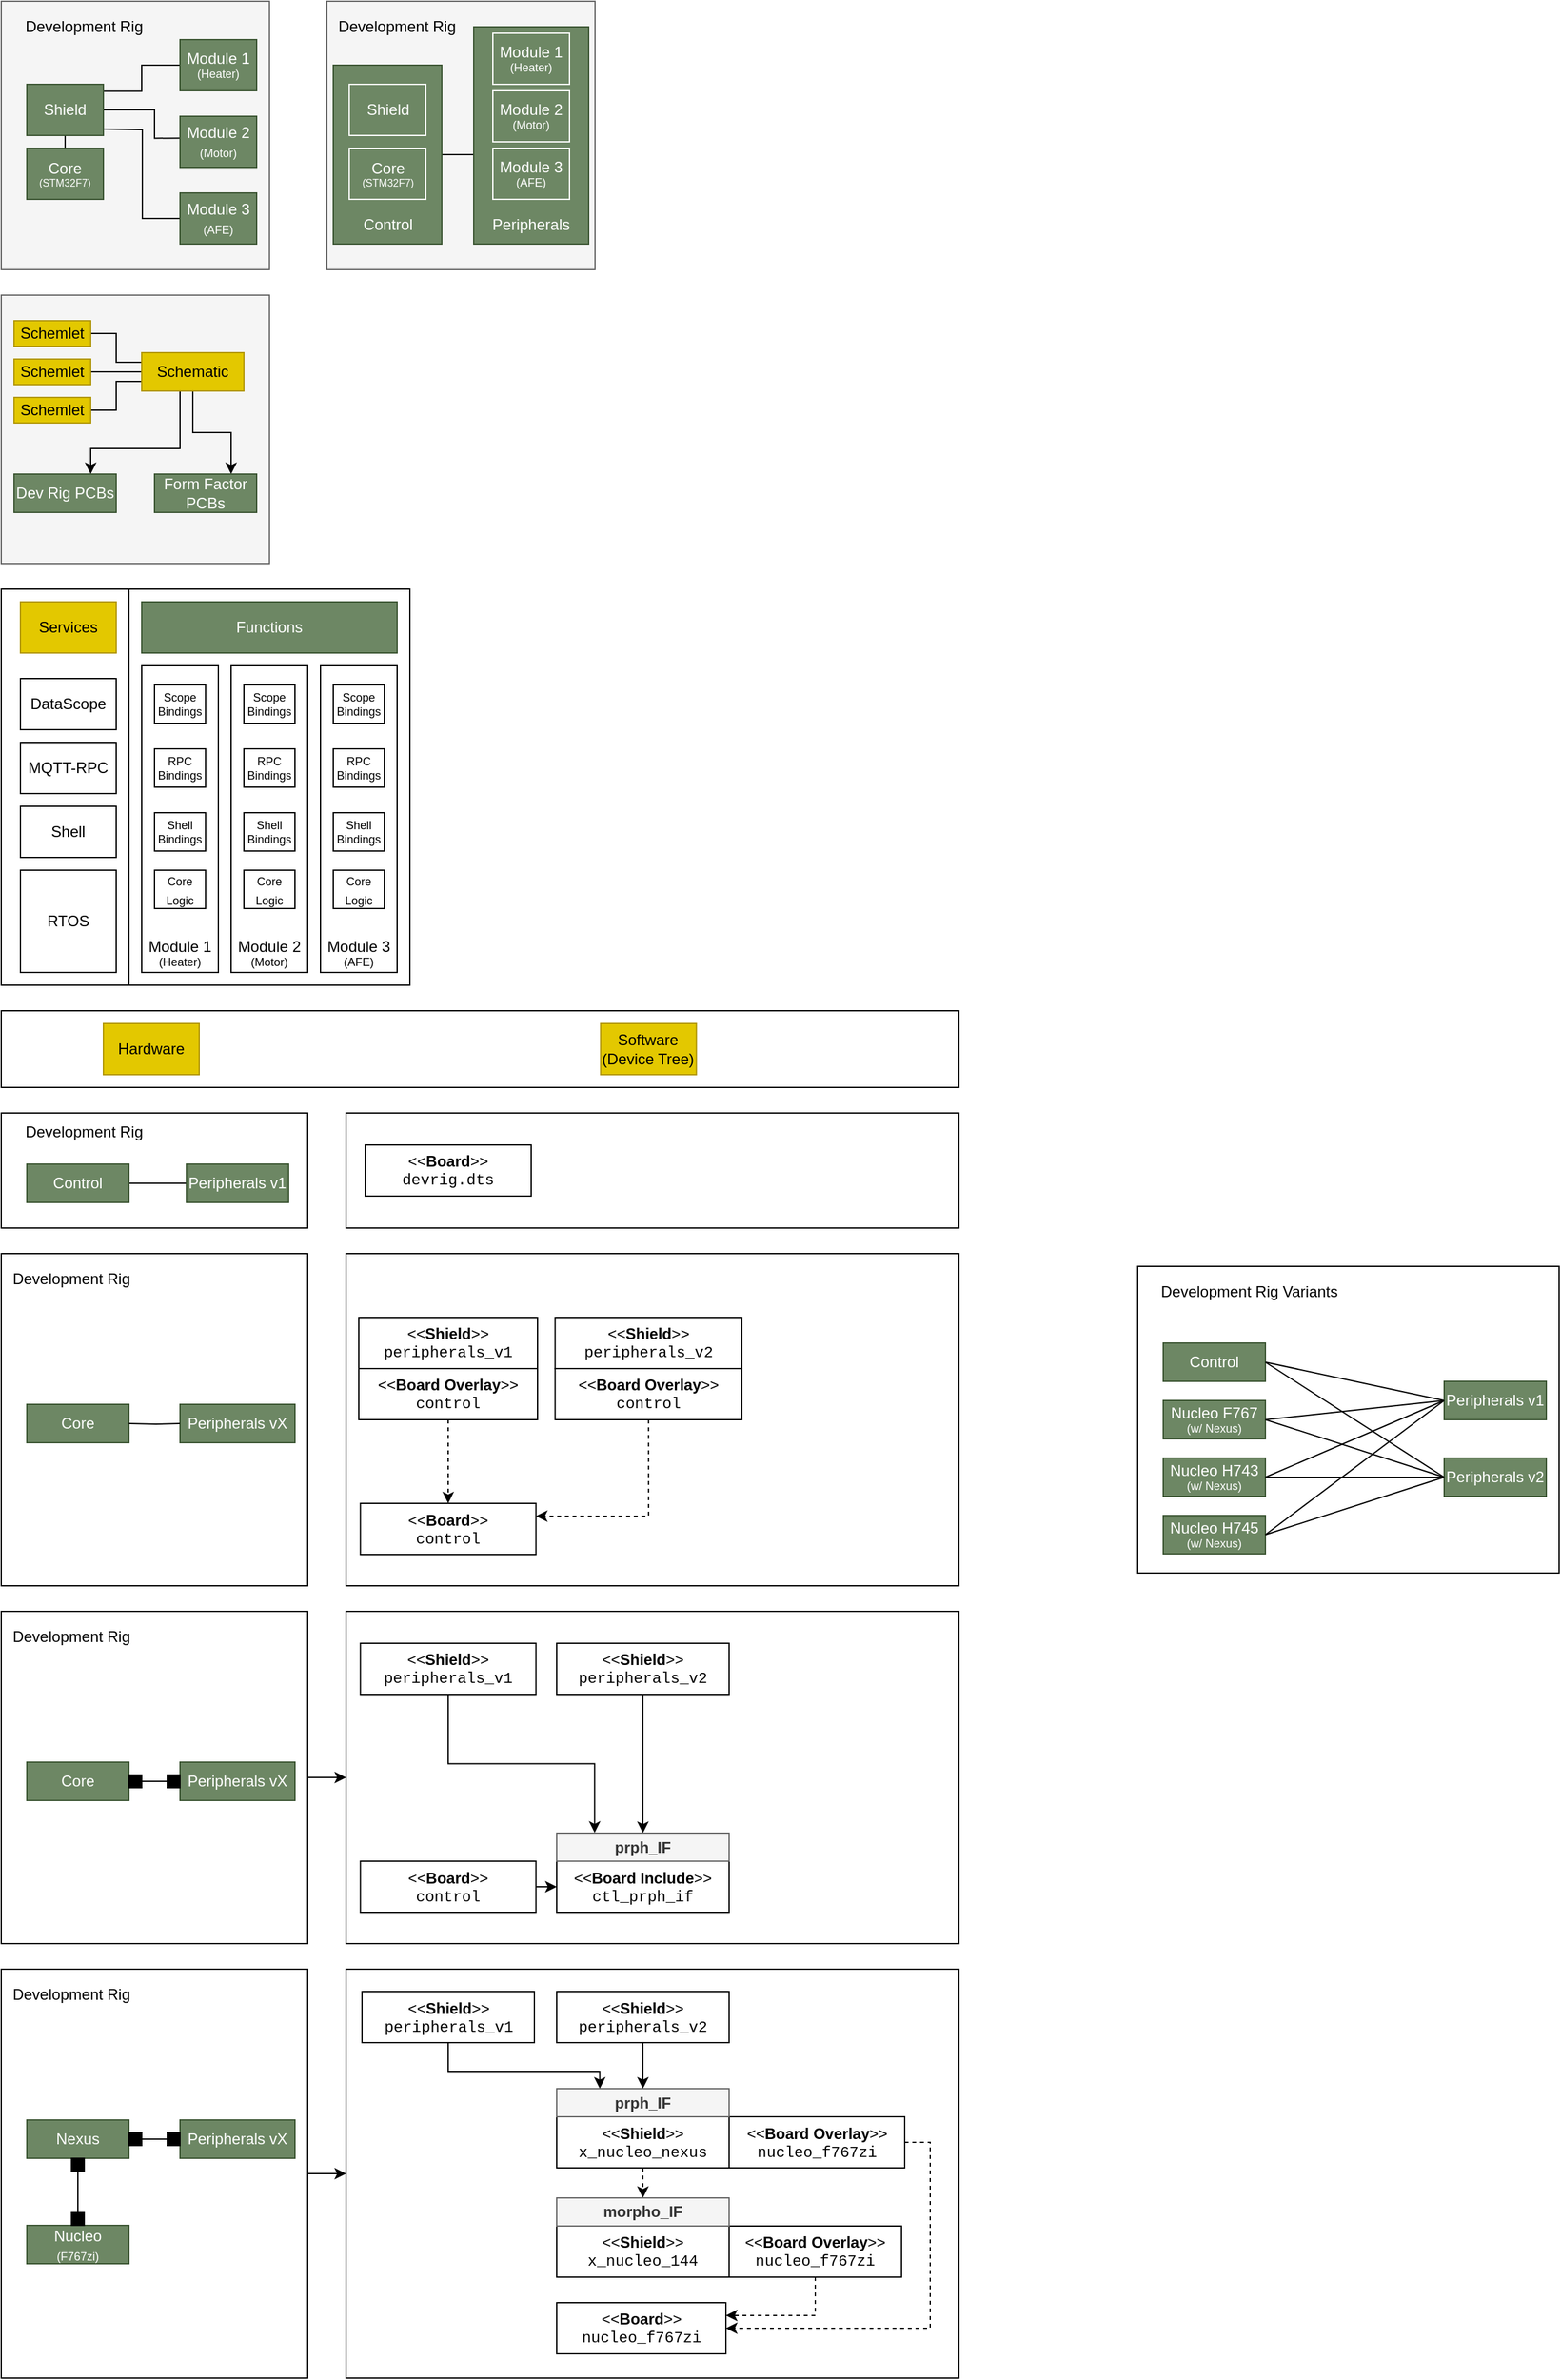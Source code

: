 <mxfile version="24.4.6" type="device">
  <diagram name="Page-1" id="9YNCv6mIgURqu_B8uhsL">
    <mxGraphModel dx="1434" dy="742" grid="1" gridSize="10" guides="1" tooltips="1" connect="1" arrows="0" fold="1" page="1" pageScale="1" pageWidth="850" pageHeight="1100" math="0" shadow="0">
      <root>
        <mxCell id="0" />
        <mxCell id="1" parent="0" />
        <mxCell id="x7SC6XCt51OGX8cSz4TE-205" value="" style="rounded=0;whiteSpace=wrap;html=1;" parent="1" vertex="1">
          <mxGeometry x="110" y="800" width="750" height="60" as="geometry" />
        </mxCell>
        <mxCell id="x7SC6XCt51OGX8cSz4TE-192" value="" style="rounded=0;whiteSpace=wrap;html=1;" parent="1" vertex="1">
          <mxGeometry x="380" y="990" width="480" height="260" as="geometry" />
        </mxCell>
        <mxCell id="x7SC6XCt51OGX8cSz4TE-163" value="" style="rounded=0;whiteSpace=wrap;html=1;" parent="1" vertex="1">
          <mxGeometry x="1000" y="1000" width="330" height="240" as="geometry" />
        </mxCell>
        <mxCell id="x7SC6XCt51OGX8cSz4TE-64" value="" style="rounded=0;whiteSpace=wrap;html=1;" parent="1" vertex="1">
          <mxGeometry x="110" y="470" width="100" height="310" as="geometry" />
        </mxCell>
        <mxCell id="x7SC6XCt51OGX8cSz4TE-65" value="" style="rounded=0;whiteSpace=wrap;html=1;" parent="1" vertex="1">
          <mxGeometry x="210" y="470" width="220" height="310" as="geometry" />
        </mxCell>
        <mxCell id="x7SC6XCt51OGX8cSz4TE-39" value="" style="whiteSpace=wrap;html=1;aspect=fixed;fillColor=#f5f5f5;fontColor=#333333;strokeColor=#666666;" parent="1" vertex="1">
          <mxGeometry x="365" y="10" width="210" height="210" as="geometry" />
        </mxCell>
        <mxCell id="x7SC6XCt51OGX8cSz4TE-38" style="edgeStyle=orthogonalEdgeStyle;rounded=0;orthogonalLoop=1;jettySize=auto;html=1;exitX=1;exitY=0.5;exitDx=0;exitDy=0;entryX=0.03;entryY=0.605;entryDx=0;entryDy=0;entryPerimeter=0;endArrow=none;endFill=0;" parent="1" source="x7SC6XCt51OGX8cSz4TE-34" target="x7SC6XCt51OGX8cSz4TE-35" edge="1">
          <mxGeometry relative="1" as="geometry" />
        </mxCell>
        <mxCell id="x7SC6XCt51OGX8cSz4TE-34" value="" style="rounded=0;whiteSpace=wrap;html=1;fillColor=#6d8764;fontColor=#ffffff;strokeColor=#3A5431;" parent="1" vertex="1">
          <mxGeometry x="370" y="60" width="85" height="140" as="geometry" />
        </mxCell>
        <mxCell id="x7SC6XCt51OGX8cSz4TE-35" value="" style="rounded=0;whiteSpace=wrap;html=1;fillColor=#6d8764;fontColor=#ffffff;strokeColor=#3A5431;" parent="1" vertex="1">
          <mxGeometry x="480" y="30" width="90" height="170" as="geometry" />
        </mxCell>
        <mxCell id="x7SC6XCt51OGX8cSz4TE-24" value="" style="whiteSpace=wrap;html=1;aspect=fixed;fillColor=#f5f5f5;fontColor=#333333;strokeColor=#666666;" parent="1" vertex="1">
          <mxGeometry x="110" y="240" width="210" height="210" as="geometry" />
        </mxCell>
        <mxCell id="x7SC6XCt51OGX8cSz4TE-10" value="" style="whiteSpace=wrap;html=1;aspect=fixed;fillColor=#f5f5f5;fontColor=#333333;strokeColor=#666666;" parent="1" vertex="1">
          <mxGeometry x="110" y="10" width="210" height="210" as="geometry" />
        </mxCell>
        <mxCell id="x7SC6XCt51OGX8cSz4TE-3" value="" style="edgeStyle=orthogonalEdgeStyle;rounded=0;orthogonalLoop=1;jettySize=auto;html=1;endArrow=none;endFill=0;" parent="1" source="x7SC6XCt51OGX8cSz4TE-1" target="x7SC6XCt51OGX8cSz4TE-2" edge="1">
          <mxGeometry relative="1" as="geometry" />
        </mxCell>
        <mxCell id="x7SC6XCt51OGX8cSz4TE-1" value="&lt;div&gt;Core&lt;/div&gt;&lt;div style=&quot;font-size: 8px;&quot;&gt;(STM32F7)&lt;br&gt;&lt;/div&gt;" style="rounded=0;whiteSpace=wrap;html=1;fillColor=#6d8764;fontColor=#ffffff;strokeColor=#3A5431;" parent="1" vertex="1">
          <mxGeometry x="130" y="125" width="60" height="40" as="geometry" />
        </mxCell>
        <mxCell id="x7SC6XCt51OGX8cSz4TE-5" value="" style="edgeStyle=orthogonalEdgeStyle;rounded=0;orthogonalLoop=1;jettySize=auto;html=1;endArrow=none;endFill=0;exitX=0.996;exitY=0.135;exitDx=0;exitDy=0;exitPerimeter=0;" parent="1" source="x7SC6XCt51OGX8cSz4TE-2" target="x7SC6XCt51OGX8cSz4TE-4" edge="1">
          <mxGeometry relative="1" as="geometry">
            <Array as="points">
              <mxPoint x="220" y="80" />
              <mxPoint x="220" y="60" />
            </Array>
          </mxGeometry>
        </mxCell>
        <mxCell id="x7SC6XCt51OGX8cSz4TE-8" style="edgeStyle=orthogonalEdgeStyle;rounded=0;orthogonalLoop=1;jettySize=auto;html=1;entryX=0.033;entryY=0.429;entryDx=0;entryDy=0;entryPerimeter=0;endArrow=none;endFill=0;" parent="1" source="x7SC6XCt51OGX8cSz4TE-2" target="x7SC6XCt51OGX8cSz4TE-6" edge="1">
          <mxGeometry relative="1" as="geometry">
            <Array as="points">
              <mxPoint x="230" y="95" />
              <mxPoint x="230" y="117" />
            </Array>
          </mxGeometry>
        </mxCell>
        <mxCell id="x7SC6XCt51OGX8cSz4TE-9" style="edgeStyle=orthogonalEdgeStyle;rounded=0;orthogonalLoop=1;jettySize=auto;html=1;entryX=0;entryY=0.5;entryDx=0;entryDy=0;endArrow=none;endFill=0;" parent="1" target="x7SC6XCt51OGX8cSz4TE-7" edge="1">
          <mxGeometry relative="1" as="geometry">
            <mxPoint x="190" y="110" as="sourcePoint" />
          </mxGeometry>
        </mxCell>
        <mxCell id="x7SC6XCt51OGX8cSz4TE-2" value="Shield" style="rounded=0;whiteSpace=wrap;html=1;fillColor=#6d8764;fontColor=#ffffff;strokeColor=#3A5431;" parent="1" vertex="1">
          <mxGeometry x="130" y="75" width="60" height="40" as="geometry" />
        </mxCell>
        <mxCell id="x7SC6XCt51OGX8cSz4TE-4" value="&lt;div&gt;Module 1&lt;/div&gt;&lt;div style=&quot;font-size: 9px;&quot;&gt;(Heater)&lt;/div&gt;" style="rounded=0;whiteSpace=wrap;html=1;fillColor=#6d8764;fontColor=#ffffff;strokeColor=#3A5431;" parent="1" vertex="1">
          <mxGeometry x="250" y="40" width="60" height="40" as="geometry" />
        </mxCell>
        <mxCell id="x7SC6XCt51OGX8cSz4TE-6" value="&lt;div&gt;Module 2&lt;/div&gt;&lt;font style=&quot;font-size: 9px;&quot;&gt;(Motor)&lt;/font&gt;" style="rounded=0;whiteSpace=wrap;html=1;fillColor=#6d8764;fontColor=#ffffff;strokeColor=#3A5431;" parent="1" vertex="1">
          <mxGeometry x="250" y="100" width="60" height="40" as="geometry" />
        </mxCell>
        <mxCell id="x7SC6XCt51OGX8cSz4TE-7" value="&lt;div&gt;Module 3&lt;/div&gt;&lt;font style=&quot;font-size: 9px;&quot;&gt;(AFE)&lt;/font&gt;" style="rounded=0;whiteSpace=wrap;html=1;fillColor=#6d8764;fontColor=#ffffff;strokeColor=#3A5431;" parent="1" vertex="1">
          <mxGeometry x="250" y="160" width="60" height="40" as="geometry" />
        </mxCell>
        <mxCell id="x7SC6XCt51OGX8cSz4TE-12" value="Development Rig" style="text;html=1;strokeColor=none;fillColor=none;align=center;verticalAlign=middle;whiteSpace=wrap;rounded=0;" parent="1" vertex="1">
          <mxGeometry x="120" y="20" width="110" height="20" as="geometry" />
        </mxCell>
        <mxCell id="x7SC6XCt51OGX8cSz4TE-17" style="edgeStyle=orthogonalEdgeStyle;rounded=0;orthogonalLoop=1;jettySize=auto;html=1;entryX=0;entryY=0.25;entryDx=0;entryDy=0;endArrow=none;endFill=0;" parent="1" source="x7SC6XCt51OGX8cSz4TE-13" target="x7SC6XCt51OGX8cSz4TE-16" edge="1">
          <mxGeometry relative="1" as="geometry" />
        </mxCell>
        <mxCell id="x7SC6XCt51OGX8cSz4TE-13" value="Schemlet" style="rounded=0;whiteSpace=wrap;html=1;fillColor=#e3c800;fontColor=#000000;strokeColor=#B09500;" parent="1" vertex="1">
          <mxGeometry x="120" y="260" width="60" height="20" as="geometry" />
        </mxCell>
        <mxCell id="x7SC6XCt51OGX8cSz4TE-18" style="edgeStyle=orthogonalEdgeStyle;rounded=0;orthogonalLoop=1;jettySize=auto;html=1;entryX=0;entryY=0.5;entryDx=0;entryDy=0;endArrow=none;endFill=0;" parent="1" source="x7SC6XCt51OGX8cSz4TE-14" target="x7SC6XCt51OGX8cSz4TE-16" edge="1">
          <mxGeometry relative="1" as="geometry" />
        </mxCell>
        <mxCell id="x7SC6XCt51OGX8cSz4TE-14" value="Schemlet" style="rounded=0;whiteSpace=wrap;html=1;fillColor=#e3c800;fontColor=#000000;strokeColor=#B09500;" parent="1" vertex="1">
          <mxGeometry x="120" y="290" width="60" height="20" as="geometry" />
        </mxCell>
        <mxCell id="x7SC6XCt51OGX8cSz4TE-19" style="edgeStyle=orthogonalEdgeStyle;rounded=0;orthogonalLoop=1;jettySize=auto;html=1;entryX=0;entryY=0.75;entryDx=0;entryDy=0;endArrow=none;endFill=0;" parent="1" source="x7SC6XCt51OGX8cSz4TE-15" target="x7SC6XCt51OGX8cSz4TE-16" edge="1">
          <mxGeometry relative="1" as="geometry" />
        </mxCell>
        <mxCell id="x7SC6XCt51OGX8cSz4TE-15" value="Schemlet" style="rounded=0;whiteSpace=wrap;html=1;fillColor=#e3c800;fontColor=#000000;strokeColor=#B09500;" parent="1" vertex="1">
          <mxGeometry x="120" y="320" width="60" height="20" as="geometry" />
        </mxCell>
        <mxCell id="x7SC6XCt51OGX8cSz4TE-22" style="edgeStyle=orthogonalEdgeStyle;rounded=0;orthogonalLoop=1;jettySize=auto;html=1;entryX=0.75;entryY=0;entryDx=0;entryDy=0;" parent="1" source="x7SC6XCt51OGX8cSz4TE-16" target="x7SC6XCt51OGX8cSz4TE-20" edge="1">
          <mxGeometry relative="1" as="geometry">
            <Array as="points">
              <mxPoint x="250" y="360" />
              <mxPoint x="180" y="360" />
            </Array>
          </mxGeometry>
        </mxCell>
        <mxCell id="x7SC6XCt51OGX8cSz4TE-23" style="edgeStyle=orthogonalEdgeStyle;rounded=0;orthogonalLoop=1;jettySize=auto;html=1;entryX=0.75;entryY=0;entryDx=0;entryDy=0;" parent="1" source="x7SC6XCt51OGX8cSz4TE-16" target="x7SC6XCt51OGX8cSz4TE-21" edge="1">
          <mxGeometry relative="1" as="geometry" />
        </mxCell>
        <mxCell id="x7SC6XCt51OGX8cSz4TE-16" value="Schematic" style="rounded=0;whiteSpace=wrap;html=1;fillColor=#e3c800;fontColor=#000000;strokeColor=#B09500;" parent="1" vertex="1">
          <mxGeometry x="220" y="285" width="80" height="30" as="geometry" />
        </mxCell>
        <mxCell id="x7SC6XCt51OGX8cSz4TE-20" value="Dev Rig PCBs" style="rounded=0;whiteSpace=wrap;html=1;fillColor=#6d8764;fontColor=#ffffff;strokeColor=#3A5431;" parent="1" vertex="1">
          <mxGeometry x="120" y="380" width="80" height="30" as="geometry" />
        </mxCell>
        <mxCell id="x7SC6XCt51OGX8cSz4TE-21" value="Form Factor PCBs" style="rounded=0;whiteSpace=wrap;html=1;fillColor=#6d8764;fontColor=#ffffff;strokeColor=#3A5431;" parent="1" vertex="1">
          <mxGeometry x="230" y="380" width="80" height="30" as="geometry" />
        </mxCell>
        <mxCell id="x7SC6XCt51OGX8cSz4TE-26" value="&lt;div&gt;Core&lt;/div&gt;&lt;div style=&quot;font-size: 8px;&quot;&gt;(STM32F7)&lt;br&gt;&lt;/div&gt;" style="rounded=0;whiteSpace=wrap;html=1;fillColor=#6d8764;fontColor=#ffffff;strokeColor=#FFFFFF;shadow=0;" parent="1" vertex="1">
          <mxGeometry x="382.5" y="125" width="60" height="40" as="geometry" />
        </mxCell>
        <mxCell id="x7SC6XCt51OGX8cSz4TE-30" value="Shield" style="rounded=0;whiteSpace=wrap;html=1;fillColor=#6d8764;fontColor=#ffffff;strokeColor=#FFFFFF;shadow=0;" parent="1" vertex="1">
          <mxGeometry x="382.5" y="75" width="60" height="40" as="geometry" />
        </mxCell>
        <mxCell id="x7SC6XCt51OGX8cSz4TE-31" value="&lt;div&gt;Module 1&lt;/div&gt;&lt;div style=&quot;font-size: 9px;&quot;&gt;(Heater)&lt;/div&gt;" style="rounded=0;whiteSpace=wrap;html=1;fillColor=#6d8764;fontColor=#ffffff;strokeColor=#FFFFFF;shadow=0;" parent="1" vertex="1">
          <mxGeometry x="495" y="35" width="60" height="40" as="geometry" />
        </mxCell>
        <mxCell id="x7SC6XCt51OGX8cSz4TE-32" value="&lt;div&gt;Module 2&lt;/div&gt;&lt;div style=&quot;font-size: 9px;&quot;&gt;(Motor)&lt;/div&gt;" style="rounded=0;whiteSpace=wrap;html=1;fillColor=#6d8764;fontColor=#ffffff;strokeColor=#FFFFFF;shadow=0;" parent="1" vertex="1">
          <mxGeometry x="495" y="80" width="60" height="40" as="geometry" />
        </mxCell>
        <mxCell id="x7SC6XCt51OGX8cSz4TE-33" value="&lt;div&gt;Module 3&lt;/div&gt;&lt;div style=&quot;font-size: 9px;&quot;&gt;(AFE)&lt;/div&gt;" style="rounded=0;whiteSpace=wrap;html=1;fillColor=#6d8764;fontColor=#ffffff;strokeColor=#FFFFFF;shadow=0;" parent="1" vertex="1">
          <mxGeometry x="495" y="125" width="60" height="40" as="geometry" />
        </mxCell>
        <mxCell id="x7SC6XCt51OGX8cSz4TE-36" value="Control" style="text;html=1;strokeColor=none;fillColor=none;align=center;verticalAlign=middle;whiteSpace=wrap;rounded=0;fontColor=#FFFFFF;" parent="1" vertex="1">
          <mxGeometry x="382.5" y="170" width="60" height="30" as="geometry" />
        </mxCell>
        <mxCell id="x7SC6XCt51OGX8cSz4TE-37" value="Peripherals" style="text;html=1;strokeColor=none;fillColor=none;align=center;verticalAlign=middle;whiteSpace=wrap;rounded=0;fontColor=#FFFFFF;" parent="1" vertex="1">
          <mxGeometry x="495" y="170" width="60" height="30" as="geometry" />
        </mxCell>
        <mxCell id="x7SC6XCt51OGX8cSz4TE-40" value="Development Rig" style="text;html=1;strokeColor=none;fillColor=none;align=center;verticalAlign=middle;whiteSpace=wrap;rounded=0;" parent="1" vertex="1">
          <mxGeometry x="365" y="20" width="110" height="20" as="geometry" />
        </mxCell>
        <mxCell id="x7SC6XCt51OGX8cSz4TE-41" value="DataScope" style="rounded=0;whiteSpace=wrap;html=1;" parent="1" vertex="1">
          <mxGeometry x="125" y="540" width="75" height="40" as="geometry" />
        </mxCell>
        <mxCell id="x7SC6XCt51OGX8cSz4TE-42" value="MQTT-RPC" style="rounded=0;whiteSpace=wrap;html=1;" parent="1" vertex="1">
          <mxGeometry x="125" y="590" width="75" height="40" as="geometry" />
        </mxCell>
        <mxCell id="x7SC6XCt51OGX8cSz4TE-43" value="Shell" style="rounded=0;whiteSpace=wrap;html=1;" parent="1" vertex="1">
          <mxGeometry x="125" y="640" width="75" height="40" as="geometry" />
        </mxCell>
        <mxCell id="x7SC6XCt51OGX8cSz4TE-44" value="Services" style="rounded=0;whiteSpace=wrap;html=1;fillColor=#e3c800;fontColor=#000000;strokeColor=#B09500;" parent="1" vertex="1">
          <mxGeometry x="125" y="480" width="75" height="40" as="geometry" />
        </mxCell>
        <mxCell id="x7SC6XCt51OGX8cSz4TE-45" value="&lt;div&gt;Module 1&lt;/div&gt;&lt;div style=&quot;font-size: 9px;&quot;&gt;(Heater)&lt;br&gt;&lt;/div&gt;" style="rounded=0;whiteSpace=wrap;html=1;verticalAlign=bottom;" parent="1" vertex="1">
          <mxGeometry x="220" y="530" width="60" height="240" as="geometry" />
        </mxCell>
        <mxCell id="x7SC6XCt51OGX8cSz4TE-46" value="Functions" style="rounded=0;whiteSpace=wrap;html=1;fillColor=#6d8764;fontColor=#ffffff;strokeColor=#3A5431;" parent="1" vertex="1">
          <mxGeometry x="220" y="480" width="200" height="40" as="geometry" />
        </mxCell>
        <mxCell id="x7SC6XCt51OGX8cSz4TE-49" value="&lt;font style=&quot;font-size: 9px;&quot;&gt;Core Logic&lt;/font&gt;" style="rounded=0;whiteSpace=wrap;html=1;" parent="1" vertex="1">
          <mxGeometry x="230" y="690" width="40" height="30" as="geometry" />
        </mxCell>
        <mxCell id="x7SC6XCt51OGX8cSz4TE-50" value="&lt;div style=&quot;font-size: 9px;&quot;&gt;&lt;font style=&quot;font-size: 9px;&quot;&gt;Shell&lt;/font&gt;&lt;/div&gt;&lt;div style=&quot;font-size: 9px;&quot;&gt;&lt;font style=&quot;font-size: 9px;&quot;&gt;Bindings&lt;/font&gt;&lt;br&gt;&lt;/div&gt;" style="rounded=0;whiteSpace=wrap;html=1;" parent="1" vertex="1">
          <mxGeometry x="230" y="645" width="40" height="30" as="geometry" />
        </mxCell>
        <mxCell id="x7SC6XCt51OGX8cSz4TE-51" value="&lt;div style=&quot;font-size: 9px;&quot;&gt;&lt;font style=&quot;font-size: 9px;&quot;&gt;RPC&lt;/font&gt;&lt;/div&gt;&lt;div style=&quot;font-size: 9px;&quot;&gt;&lt;font style=&quot;font-size: 9px;&quot;&gt;Bindings&lt;/font&gt;&lt;br&gt;&lt;/div&gt;" style="rounded=0;whiteSpace=wrap;html=1;" parent="1" vertex="1">
          <mxGeometry x="230" y="595" width="40" height="30" as="geometry" />
        </mxCell>
        <mxCell id="x7SC6XCt51OGX8cSz4TE-52" value="&lt;div style=&quot;font-size: 9px;&quot;&gt;&lt;font style=&quot;font-size: 9px;&quot;&gt;Scope&lt;/font&gt;&lt;/div&gt;&lt;div style=&quot;font-size: 9px;&quot;&gt;&lt;font style=&quot;font-size: 9px;&quot;&gt;Bindings&lt;/font&gt;&lt;br&gt;&lt;/div&gt;" style="rounded=0;whiteSpace=wrap;html=1;" parent="1" vertex="1">
          <mxGeometry x="230" y="545" width="40" height="30" as="geometry" />
        </mxCell>
        <mxCell id="x7SC6XCt51OGX8cSz4TE-53" value="&lt;div&gt;Module 2&lt;br&gt;&lt;/div&gt;&lt;div style=&quot;font-size: 9px;&quot;&gt;(Motor)&lt;br&gt;&lt;/div&gt;" style="rounded=0;whiteSpace=wrap;html=1;verticalAlign=bottom;" parent="1" vertex="1">
          <mxGeometry x="290" y="530" width="60" height="240" as="geometry" />
        </mxCell>
        <mxCell id="x7SC6XCt51OGX8cSz4TE-54" value="&lt;font style=&quot;font-size: 9px;&quot;&gt;Core Logic&lt;/font&gt;" style="rounded=0;whiteSpace=wrap;html=1;" parent="1" vertex="1">
          <mxGeometry x="300" y="690" width="40" height="30" as="geometry" />
        </mxCell>
        <mxCell id="x7SC6XCt51OGX8cSz4TE-55" value="&lt;div style=&quot;font-size: 9px;&quot;&gt;&lt;font style=&quot;font-size: 9px;&quot;&gt;Shell&lt;/font&gt;&lt;/div&gt;&lt;div style=&quot;font-size: 9px;&quot;&gt;&lt;font style=&quot;font-size: 9px;&quot;&gt;Bindings&lt;/font&gt;&lt;br&gt;&lt;/div&gt;" style="rounded=0;whiteSpace=wrap;html=1;" parent="1" vertex="1">
          <mxGeometry x="300" y="645" width="40" height="30" as="geometry" />
        </mxCell>
        <mxCell id="x7SC6XCt51OGX8cSz4TE-56" value="&lt;div style=&quot;font-size: 9px;&quot;&gt;&lt;font style=&quot;font-size: 9px;&quot;&gt;RPC&lt;/font&gt;&lt;/div&gt;&lt;div style=&quot;font-size: 9px;&quot;&gt;&lt;font style=&quot;font-size: 9px;&quot;&gt;Bindings&lt;/font&gt;&lt;br&gt;&lt;/div&gt;" style="rounded=0;whiteSpace=wrap;html=1;" parent="1" vertex="1">
          <mxGeometry x="300" y="595" width="40" height="30" as="geometry" />
        </mxCell>
        <mxCell id="x7SC6XCt51OGX8cSz4TE-57" value="&lt;div style=&quot;font-size: 9px;&quot;&gt;&lt;font style=&quot;font-size: 9px;&quot;&gt;Scope&lt;/font&gt;&lt;/div&gt;&lt;div style=&quot;font-size: 9px;&quot;&gt;&lt;font style=&quot;font-size: 9px;&quot;&gt;Bindings&lt;/font&gt;&lt;br&gt;&lt;/div&gt;" style="rounded=0;whiteSpace=wrap;html=1;" parent="1" vertex="1">
          <mxGeometry x="300" y="545" width="40" height="30" as="geometry" />
        </mxCell>
        <mxCell id="x7SC6XCt51OGX8cSz4TE-58" value="&lt;div&gt;Module 3&lt;br&gt;&lt;/div&gt;&lt;div style=&quot;font-size: 9px;&quot;&gt;(AFE)&lt;br&gt;&lt;/div&gt;" style="rounded=0;whiteSpace=wrap;html=1;verticalAlign=bottom;" parent="1" vertex="1">
          <mxGeometry x="360" y="530" width="60" height="240" as="geometry" />
        </mxCell>
        <mxCell id="x7SC6XCt51OGX8cSz4TE-59" value="&lt;font style=&quot;font-size: 9px;&quot;&gt;Core Logic&lt;/font&gt;" style="rounded=0;whiteSpace=wrap;html=1;" parent="1" vertex="1">
          <mxGeometry x="370" y="690" width="40" height="30" as="geometry" />
        </mxCell>
        <mxCell id="x7SC6XCt51OGX8cSz4TE-60" value="&lt;div style=&quot;font-size: 9px;&quot;&gt;&lt;font style=&quot;font-size: 9px;&quot;&gt;Shell&lt;/font&gt;&lt;/div&gt;&lt;div style=&quot;font-size: 9px;&quot;&gt;&lt;font style=&quot;font-size: 9px;&quot;&gt;Bindings&lt;/font&gt;&lt;br&gt;&lt;/div&gt;" style="rounded=0;whiteSpace=wrap;html=1;" parent="1" vertex="1">
          <mxGeometry x="370" y="645" width="40" height="30" as="geometry" />
        </mxCell>
        <mxCell id="x7SC6XCt51OGX8cSz4TE-61" value="&lt;div style=&quot;font-size: 9px;&quot;&gt;&lt;font style=&quot;font-size: 9px;&quot;&gt;RPC&lt;/font&gt;&lt;/div&gt;&lt;div style=&quot;font-size: 9px;&quot;&gt;&lt;font style=&quot;font-size: 9px;&quot;&gt;Bindings&lt;/font&gt;&lt;br&gt;&lt;/div&gt;" style="rounded=0;whiteSpace=wrap;html=1;" parent="1" vertex="1">
          <mxGeometry x="370" y="595" width="40" height="30" as="geometry" />
        </mxCell>
        <mxCell id="x7SC6XCt51OGX8cSz4TE-62" value="&lt;div style=&quot;font-size: 9px;&quot;&gt;&lt;font style=&quot;font-size: 9px;&quot;&gt;Scope&lt;/font&gt;&lt;/div&gt;&lt;div style=&quot;font-size: 9px;&quot;&gt;&lt;font style=&quot;font-size: 9px;&quot;&gt;Bindings&lt;/font&gt;&lt;br&gt;&lt;/div&gt;" style="rounded=0;whiteSpace=wrap;html=1;" parent="1" vertex="1">
          <mxGeometry x="370" y="545" width="40" height="30" as="geometry" />
        </mxCell>
        <mxCell id="x7SC6XCt51OGX8cSz4TE-63" value="RTOS" style="rounded=0;whiteSpace=wrap;html=1;" parent="1" vertex="1">
          <mxGeometry x="125" y="690" width="75" height="80" as="geometry" />
        </mxCell>
        <mxCell id="x7SC6XCt51OGX8cSz4TE-71" value="" style="rounded=0;whiteSpace=wrap;html=1;" parent="1" vertex="1">
          <mxGeometry x="380" y="880" width="480" height="90" as="geometry" />
        </mxCell>
        <mxCell id="x7SC6XCt51OGX8cSz4TE-80" value="Hardware" style="rounded=0;whiteSpace=wrap;html=1;fillColor=#e3c800;fontColor=#000000;strokeColor=#B09500;" parent="1" vertex="1">
          <mxGeometry x="190" y="810" width="75" height="40" as="geometry" />
        </mxCell>
        <mxCell id="x7SC6XCt51OGX8cSz4TE-81" value="&lt;div&gt;Software&lt;/div&gt;(Device Tree)" style="rounded=0;whiteSpace=wrap;html=1;fillColor=#e3c800;fontColor=#000000;strokeColor=#B09500;" parent="1" vertex="1">
          <mxGeometry x="579.38" y="810" width="75" height="40" as="geometry" />
        </mxCell>
        <mxCell id="x7SC6XCt51OGX8cSz4TE-82" value="&lt;div&gt;&amp;lt;&amp;lt;&lt;b&gt;Board&lt;/b&gt;&amp;gt;&amp;gt;&lt;br&gt;&lt;/div&gt;&lt;div&gt;&lt;font face=&quot;Courier New&quot;&gt;devrig.dts&lt;/font&gt;&lt;/div&gt;" style="rounded=0;whiteSpace=wrap;html=1;" parent="1" vertex="1">
          <mxGeometry x="395" y="905" width="130" height="40" as="geometry" />
        </mxCell>
        <mxCell id="x7SC6XCt51OGX8cSz4TE-85" value="&lt;div&gt;&amp;lt;&amp;lt;&lt;b&gt;Board Overlay&lt;/b&gt;&amp;gt;&amp;gt;&lt;br&gt;&lt;/div&gt;&lt;div&gt;&lt;font face=&quot;Courier New&quot;&gt;control&lt;/font&gt;&lt;/div&gt;" style="rounded=0;whiteSpace=wrap;html=1;" parent="1" vertex="1">
          <mxGeometry x="390" y="1080" width="140" height="40" as="geometry" />
        </mxCell>
        <mxCell id="x7SC6XCt51OGX8cSz4TE-93" value="" style="rounded=0;whiteSpace=wrap;html=1;" parent="1" vertex="1">
          <mxGeometry x="380" y="1270" width="480" height="260" as="geometry" />
        </mxCell>
        <mxCell id="x7SC6XCt51OGX8cSz4TE-179" style="edgeStyle=orthogonalEdgeStyle;rounded=0;orthogonalLoop=1;jettySize=auto;html=1;exitX=1;exitY=0.5;exitDx=0;exitDy=0;entryX=0;entryY=0.5;entryDx=0;entryDy=0;" parent="1" source="x7SC6XCt51OGX8cSz4TE-94" target="x7SC6XCt51OGX8cSz4TE-101" edge="1">
          <mxGeometry relative="1" as="geometry" />
        </mxCell>
        <mxCell id="x7SC6XCt51OGX8cSz4TE-94" value="&lt;div&gt;&amp;lt;&amp;lt;&lt;b&gt;Board&lt;/b&gt;&amp;gt;&amp;gt;&lt;br&gt;&lt;/div&gt;&lt;div&gt;&lt;font face=&quot;Courier New&quot;&gt;control&lt;/font&gt;&lt;/div&gt;" style="rounded=0;whiteSpace=wrap;html=1;" parent="1" vertex="1">
          <mxGeometry x="391.25" y="1465.5" width="137.5" height="40" as="geometry" />
        </mxCell>
        <mxCell id="x7SC6XCt51OGX8cSz4TE-104" style="edgeStyle=orthogonalEdgeStyle;rounded=0;orthogonalLoop=1;jettySize=auto;html=1;exitX=0.5;exitY=1;exitDx=0;exitDy=0;entryX=0.22;entryY=-0.01;entryDx=0;entryDy=0;entryPerimeter=0;" parent="1" source="x7SC6XCt51OGX8cSz4TE-96" target="x7SC6XCt51OGX8cSz4TE-202" edge="1">
          <mxGeometry relative="1" as="geometry" />
        </mxCell>
        <mxCell id="x7SC6XCt51OGX8cSz4TE-96" value="&lt;div&gt;&amp;lt;&amp;lt;&lt;b&gt;Shield&lt;/b&gt;&amp;gt;&amp;gt;&lt;br&gt;&lt;/div&gt;&lt;div&gt;&lt;font face=&quot;Courier New&quot;&gt;peripherals_v1&lt;/font&gt;&lt;/div&gt;" style="rounded=0;whiteSpace=wrap;html=1;" parent="1" vertex="1">
          <mxGeometry x="391.25" y="1295" width="137.5" height="40" as="geometry" />
        </mxCell>
        <mxCell id="x7SC6XCt51OGX8cSz4TE-100" value="&lt;div&gt;&amp;lt;&amp;lt;&lt;b&gt;Board Overlay&lt;/b&gt;&amp;gt;&amp;gt;&lt;br&gt;&lt;/div&gt;&lt;div&gt;&lt;font face=&quot;Courier New&quot;&gt;control&lt;/font&gt;&lt;/div&gt;" style="rounded=0;whiteSpace=wrap;html=1;" parent="1" vertex="1">
          <mxGeometry x="543.75" y="1080" width="146.25" height="40" as="geometry" />
        </mxCell>
        <mxCell id="x7SC6XCt51OGX8cSz4TE-101" value="&lt;div&gt;&amp;lt;&amp;lt;&lt;b&gt;Board Include&lt;/b&gt;&amp;gt;&amp;gt;&lt;br&gt;&lt;/div&gt;&lt;div&gt;&lt;font face=&quot;Courier New&quot;&gt;ctl_prph_if&lt;/font&gt;&lt;/div&gt;" style="rounded=0;whiteSpace=wrap;html=1;" parent="1" vertex="1">
          <mxGeometry x="545" y="1465.5" width="135" height="40" as="geometry" />
        </mxCell>
        <mxCell id="x7SC6XCt51OGX8cSz4TE-105" style="edgeStyle=orthogonalEdgeStyle;rounded=0;orthogonalLoop=1;jettySize=auto;html=1;exitX=0.5;exitY=1;exitDx=0;exitDy=0;entryX=0.5;entryY=0;entryDx=0;entryDy=0;" parent="1" source="x7SC6XCt51OGX8cSz4TE-103" target="x7SC6XCt51OGX8cSz4TE-202" edge="1">
          <mxGeometry relative="1" as="geometry" />
        </mxCell>
        <mxCell id="x7SC6XCt51OGX8cSz4TE-103" value="&lt;div&gt;&amp;lt;&amp;lt;&lt;b&gt;Shield&lt;/b&gt;&amp;gt;&amp;gt;&lt;br&gt;&lt;/div&gt;&lt;div&gt;&lt;font face=&quot;Courier New&quot;&gt;peripherals_v2&lt;/font&gt;&lt;/div&gt;" style="rounded=0;whiteSpace=wrap;html=1;" parent="1" vertex="1">
          <mxGeometry x="545" y="1295" width="135" height="40" as="geometry" />
        </mxCell>
        <mxCell id="x7SC6XCt51OGX8cSz4TE-111" value="" style="rounded=0;whiteSpace=wrap;html=1;" parent="1" vertex="1">
          <mxGeometry x="110" y="880" width="240" height="90" as="geometry" />
        </mxCell>
        <mxCell id="x7SC6XCt51OGX8cSz4TE-112" style="edgeStyle=orthogonalEdgeStyle;rounded=0;orthogonalLoop=1;jettySize=auto;html=1;exitX=1;exitY=0.5;exitDx=0;exitDy=0;entryX=0;entryY=0.5;entryDx=0;entryDy=0;endArrow=none;endFill=0;" parent="1" source="x7SC6XCt51OGX8cSz4TE-113" target="x7SC6XCt51OGX8cSz4TE-114" edge="1">
          <mxGeometry relative="1" as="geometry" />
        </mxCell>
        <mxCell id="x7SC6XCt51OGX8cSz4TE-113" value="Control" style="rounded=0;whiteSpace=wrap;html=1;fillColor=#6d8764;fontColor=#ffffff;strokeColor=#3A5431;" parent="1" vertex="1">
          <mxGeometry x="130" y="920" width="80" height="30" as="geometry" />
        </mxCell>
        <mxCell id="x7SC6XCt51OGX8cSz4TE-114" value="Peripherals v1" style="rounded=0;whiteSpace=wrap;html=1;fillColor=#6d8764;fontColor=#ffffff;strokeColor=#3A5431;" parent="1" vertex="1">
          <mxGeometry x="255" y="920" width="80" height="30" as="geometry" />
        </mxCell>
        <mxCell id="x7SC6XCt51OGX8cSz4TE-115" value="Development Rig" style="text;html=1;strokeColor=none;fillColor=none;align=center;verticalAlign=middle;whiteSpace=wrap;rounded=0;" parent="1" vertex="1">
          <mxGeometry x="120" y="885" width="110" height="20" as="geometry" />
        </mxCell>
        <mxCell id="x7SC6XCt51OGX8cSz4TE-119" style="edgeStyle=orthogonalEdgeStyle;rounded=0;orthogonalLoop=1;jettySize=auto;html=1;exitX=1;exitY=0.5;exitDx=0;exitDy=0;" parent="1" source="x7SC6XCt51OGX8cSz4TE-120" target="x7SC6XCt51OGX8cSz4TE-125" edge="1">
          <mxGeometry relative="1" as="geometry" />
        </mxCell>
        <mxCell id="x7SC6XCt51OGX8cSz4TE-120" value="" style="rounded=0;whiteSpace=wrap;html=1;" parent="1" vertex="1">
          <mxGeometry x="110" y="1550" width="240" height="320" as="geometry" />
        </mxCell>
        <mxCell id="x7SC6XCt51OGX8cSz4TE-122" value="&lt;div&gt;Nucleo&lt;/div&gt;&lt;font style=&quot;font-size: 9px;&quot;&gt;(F767zi)&lt;/font&gt;" style="rounded=0;whiteSpace=wrap;html=1;fillColor=#6d8764;fontColor=#ffffff;strokeColor=#3A5431;" parent="1" vertex="1">
          <mxGeometry x="130" y="1750.5" width="80" height="30" as="geometry" />
        </mxCell>
        <mxCell id="x7SC6XCt51OGX8cSz4TE-123" value="Nexus" style="rounded=0;whiteSpace=wrap;html=1;fillColor=#6d8764;fontColor=#ffffff;strokeColor=#3A5431;" parent="1" vertex="1">
          <mxGeometry x="130" y="1668" width="80" height="30" as="geometry" />
        </mxCell>
        <mxCell id="x7SC6XCt51OGX8cSz4TE-124" value="Development Rig" style="text;html=1;strokeColor=none;fillColor=none;align=center;verticalAlign=middle;whiteSpace=wrap;rounded=0;" parent="1" vertex="1">
          <mxGeometry x="110" y="1560" width="110" height="20" as="geometry" />
        </mxCell>
        <mxCell id="x7SC6XCt51OGX8cSz4TE-125" value="" style="rounded=0;whiteSpace=wrap;html=1;" parent="1" vertex="1">
          <mxGeometry x="380" y="1550" width="480" height="320" as="geometry" />
        </mxCell>
        <mxCell id="x7SC6XCt51OGX8cSz4TE-127" value="&lt;div&gt;&amp;lt;&amp;lt;&lt;b&gt;Board&lt;/b&gt;&amp;gt;&amp;gt;&lt;br&gt;&lt;/div&gt;&lt;div&gt;&lt;font face=&quot;Courier New&quot;&gt;nucleo_f767zi&lt;/font&gt;&lt;/div&gt;" style="rounded=0;whiteSpace=wrap;html=1;" parent="1" vertex="1">
          <mxGeometry x="545" y="1811" width="132.5" height="40" as="geometry" />
        </mxCell>
        <mxCell id="x7SC6XCt51OGX8cSz4TE-183" style="edgeStyle=orthogonalEdgeStyle;rounded=0;orthogonalLoop=1;jettySize=auto;html=1;exitX=0.5;exitY=1;exitDx=0;exitDy=0;entryX=1;entryY=0.25;entryDx=0;entryDy=0;dashed=1;" parent="1" source="x7SC6XCt51OGX8cSz4TE-130" target="x7SC6XCt51OGX8cSz4TE-127" edge="1">
          <mxGeometry relative="1" as="geometry" />
        </mxCell>
        <mxCell id="x7SC6XCt51OGX8cSz4TE-130" value="&lt;div&gt;&amp;lt;&amp;lt;&lt;b&gt;Board Overlay&lt;/b&gt;&amp;gt;&amp;gt;&lt;br&gt;&lt;/div&gt;&lt;div&gt;&lt;font face=&quot;Courier New&quot;&gt;nucleo_f767zi&lt;/font&gt;&lt;/div&gt;" style="rounded=0;whiteSpace=wrap;html=1;" parent="1" vertex="1">
          <mxGeometry x="680" y="1751" width="135" height="40" as="geometry" />
        </mxCell>
        <mxCell id="x7SC6XCt51OGX8cSz4TE-132" value="&lt;div&gt;&amp;lt;&amp;lt;&lt;b&gt;Shield&lt;/b&gt;&amp;gt;&amp;gt;&lt;br&gt;&lt;/div&gt;&lt;div&gt;&lt;font face=&quot;Courier New&quot;&gt;peripherals_v2&lt;/font&gt;&lt;/div&gt;" style="rounded=0;whiteSpace=wrap;html=1;" parent="1" vertex="1">
          <mxGeometry x="545" y="1567.5" width="135" height="40" as="geometry" />
        </mxCell>
        <mxCell id="x7SC6XCt51OGX8cSz4TE-147" style="edgeStyle=orthogonalEdgeStyle;rounded=0;orthogonalLoop=1;jettySize=auto;html=1;exitX=0.5;exitY=0;exitDx=0;exitDy=0;entryX=0.5;entryY=1;entryDx=0;entryDy=0;endArrow=none;endFill=0;" parent="1" source="x7SC6XCt51OGX8cSz4TE-134" target="x7SC6XCt51OGX8cSz4TE-135" edge="1">
          <mxGeometry relative="1" as="geometry" />
        </mxCell>
        <mxCell id="x7SC6XCt51OGX8cSz4TE-134" value="" style="whiteSpace=wrap;html=1;aspect=fixed;fillColor=#000000;" parent="1" vertex="1">
          <mxGeometry x="165" y="1740.5" width="10" height="10" as="geometry" />
        </mxCell>
        <mxCell id="x7SC6XCt51OGX8cSz4TE-135" value="" style="whiteSpace=wrap;html=1;aspect=fixed;fillColor=#000000;" parent="1" vertex="1">
          <mxGeometry x="165" y="1698" width="10" height="10" as="geometry" />
        </mxCell>
        <mxCell id="x7SC6XCt51OGX8cSz4TE-136" value="Peripherals vX" style="rounded=0;whiteSpace=wrap;html=1;fillColor=#6d8764;fontColor=#ffffff;strokeColor=#3A5431;" parent="1" vertex="1">
          <mxGeometry x="250" y="1668" width="90" height="30" as="geometry" />
        </mxCell>
        <mxCell id="x7SC6XCt51OGX8cSz4TE-138" value="" style="whiteSpace=wrap;html=1;aspect=fixed;fillColor=#000000;" parent="1" vertex="1">
          <mxGeometry x="210" y="1678" width="10" height="10" as="geometry" />
        </mxCell>
        <mxCell id="x7SC6XCt51OGX8cSz4TE-141" value="" style="edgeStyle=orthogonalEdgeStyle;rounded=0;orthogonalLoop=1;jettySize=auto;html=1;exitX=1;exitY=0.5;exitDx=0;exitDy=0;endArrow=none;endFill=0;" parent="1" source="x7SC6XCt51OGX8cSz4TE-138" target="x7SC6XCt51OGX8cSz4TE-140" edge="1">
          <mxGeometry relative="1" as="geometry">
            <mxPoint x="220" y="1683" as="sourcePoint" />
            <mxPoint x="250" y="1683" as="targetPoint" />
          </mxGeometry>
        </mxCell>
        <mxCell id="x7SC6XCt51OGX8cSz4TE-140" value="" style="whiteSpace=wrap;html=1;aspect=fixed;fillColor=#000000;" parent="1" vertex="1">
          <mxGeometry x="240" y="1678" width="10" height="10" as="geometry" />
        </mxCell>
        <mxCell id="x7SC6XCt51OGX8cSz4TE-142" value="&lt;div&gt;&amp;lt;&amp;lt;&lt;b&gt;Shield&lt;/b&gt;&amp;gt;&amp;gt;&lt;br&gt;&lt;/div&gt;&lt;div&gt;&lt;font face=&quot;Courier New&quot;&gt;x_nucleo_144&lt;/font&gt;&lt;/div&gt;" style="rounded=0;whiteSpace=wrap;html=1;" parent="1" vertex="1">
          <mxGeometry x="545" y="1751" width="135" height="40" as="geometry" />
        </mxCell>
        <mxCell id="x7SC6XCt51OGX8cSz4TE-143" value="&lt;div&gt;&amp;lt;&amp;lt;&lt;b&gt;Shield&lt;/b&gt;&amp;gt;&amp;gt;&lt;br&gt;&lt;/div&gt;&lt;div&gt;&lt;font face=&quot;Courier New&quot;&gt;x_nucleo_nexus&lt;/font&gt;&lt;/div&gt;" style="rounded=0;whiteSpace=wrap;html=1;" parent="1" vertex="1">
          <mxGeometry x="545" y="1665.5" width="135" height="40" as="geometry" />
        </mxCell>
        <mxCell id="x7SC6XCt51OGX8cSz4TE-144" value="&lt;div&gt;&amp;lt;&amp;lt;&lt;b&gt;Board Overlay&lt;/b&gt;&amp;gt;&amp;gt;&lt;br&gt;&lt;/div&gt;&lt;div&gt;&lt;font face=&quot;Courier New&quot;&gt;nucleo_f767zi&lt;/font&gt;&lt;/div&gt;" style="rounded=0;whiteSpace=wrap;html=1;" parent="1" vertex="1">
          <mxGeometry x="680" y="1665.5" width="137.5" height="40" as="geometry" />
        </mxCell>
        <mxCell id="x7SC6XCt51OGX8cSz4TE-155" style="rounded=0;orthogonalLoop=1;jettySize=auto;html=1;exitX=1;exitY=0.5;exitDx=0;exitDy=0;endArrow=none;endFill=0;entryX=0;entryY=0.5;entryDx=0;entryDy=0;" parent="1" source="x7SC6XCt51OGX8cSz4TE-148" target="x7SC6XCt51OGX8cSz4TE-149" edge="1">
          <mxGeometry relative="1" as="geometry" />
        </mxCell>
        <mxCell id="x7SC6XCt51OGX8cSz4TE-148" value="Control" style="rounded=0;whiteSpace=wrap;html=1;fillColor=#6d8764;fontColor=#ffffff;strokeColor=#3A5431;" parent="1" vertex="1">
          <mxGeometry x="1020" y="1060" width="80" height="30" as="geometry" />
        </mxCell>
        <mxCell id="x7SC6XCt51OGX8cSz4TE-149" value="Peripherals v1" style="rounded=0;whiteSpace=wrap;html=1;fillColor=#6d8764;fontColor=#ffffff;strokeColor=#3A5431;" parent="1" vertex="1">
          <mxGeometry x="1240" y="1090" width="80" height="30" as="geometry" />
        </mxCell>
        <mxCell id="x7SC6XCt51OGX8cSz4TE-150" value="Peripherals v2" style="rounded=0;whiteSpace=wrap;html=1;fillColor=#6d8764;fontColor=#ffffff;strokeColor=#3A5431;" parent="1" vertex="1">
          <mxGeometry x="1240" y="1150" width="80" height="30" as="geometry" />
        </mxCell>
        <mxCell id="x7SC6XCt51OGX8cSz4TE-151" value="&lt;div&gt;Nucleo F767&lt;/div&gt;&lt;div style=&quot;font-size: 9px;&quot;&gt;(w/ Nexus)&lt;br&gt;&lt;/div&gt;" style="rounded=0;whiteSpace=wrap;html=1;fillColor=#6d8764;fontColor=#ffffff;strokeColor=#3A5431;" parent="1" vertex="1">
          <mxGeometry x="1020" y="1105" width="80" height="30" as="geometry" />
        </mxCell>
        <mxCell id="x7SC6XCt51OGX8cSz4TE-152" value="&lt;div&gt;Nucleo H743&lt;/div&gt;&lt;div style=&quot;font-size: 9px;&quot;&gt;(w/ Nexus)&lt;/div&gt;" style="rounded=0;whiteSpace=wrap;html=1;fillColor=#6d8764;fontColor=#ffffff;strokeColor=#3A5431;" parent="1" vertex="1">
          <mxGeometry x="1020" y="1150" width="80" height="30" as="geometry" />
        </mxCell>
        <mxCell id="x7SC6XCt51OGX8cSz4TE-153" value="&lt;div&gt;Nucleo H745&lt;/div&gt;&lt;div style=&quot;font-size: 9px;&quot;&gt;(w/ Nexus)&lt;/div&gt;" style="rounded=0;whiteSpace=wrap;html=1;fillColor=#6d8764;fontColor=#ffffff;strokeColor=#3A5431;" parent="1" vertex="1">
          <mxGeometry x="1020" y="1195" width="80" height="30" as="geometry" />
        </mxCell>
        <mxCell id="x7SC6XCt51OGX8cSz4TE-156" style="rounded=0;orthogonalLoop=1;jettySize=auto;html=1;endArrow=none;endFill=0;exitX=1;exitY=0.5;exitDx=0;exitDy=0;entryX=0;entryY=0.5;entryDx=0;entryDy=0;" parent="1" source="x7SC6XCt51OGX8cSz4TE-148" target="x7SC6XCt51OGX8cSz4TE-150" edge="1">
          <mxGeometry relative="1" as="geometry">
            <mxPoint x="1110" y="1085" as="sourcePoint" />
            <mxPoint x="1250" y="1108" as="targetPoint" />
          </mxGeometry>
        </mxCell>
        <mxCell id="x7SC6XCt51OGX8cSz4TE-157" style="rounded=0;orthogonalLoop=1;jettySize=auto;html=1;exitX=1;exitY=0.5;exitDx=0;exitDy=0;endArrow=none;endFill=0;entryX=0;entryY=0.5;entryDx=0;entryDy=0;" parent="1" source="x7SC6XCt51OGX8cSz4TE-151" target="x7SC6XCt51OGX8cSz4TE-149" edge="1">
          <mxGeometry relative="1" as="geometry">
            <mxPoint x="1120" y="1095" as="sourcePoint" />
            <mxPoint x="1260" y="1118" as="targetPoint" />
          </mxGeometry>
        </mxCell>
        <mxCell id="x7SC6XCt51OGX8cSz4TE-158" style="rounded=0;orthogonalLoop=1;jettySize=auto;html=1;exitX=1;exitY=0.5;exitDx=0;exitDy=0;endArrow=none;endFill=0;entryX=0;entryY=0.5;entryDx=0;entryDy=0;" parent="1" source="x7SC6XCt51OGX8cSz4TE-151" target="x7SC6XCt51OGX8cSz4TE-150" edge="1">
          <mxGeometry relative="1" as="geometry">
            <mxPoint x="1130" y="1105" as="sourcePoint" />
            <mxPoint x="1270" y="1128" as="targetPoint" />
          </mxGeometry>
        </mxCell>
        <mxCell id="x7SC6XCt51OGX8cSz4TE-159" style="rounded=0;orthogonalLoop=1;jettySize=auto;html=1;exitX=1;exitY=0.5;exitDx=0;exitDy=0;endArrow=none;endFill=0;entryX=0;entryY=0.5;entryDx=0;entryDy=0;" parent="1" source="x7SC6XCt51OGX8cSz4TE-152" target="x7SC6XCt51OGX8cSz4TE-149" edge="1">
          <mxGeometry relative="1" as="geometry">
            <mxPoint x="1110" y="1130" as="sourcePoint" />
            <mxPoint x="1250" y="1175" as="targetPoint" />
          </mxGeometry>
        </mxCell>
        <mxCell id="x7SC6XCt51OGX8cSz4TE-160" style="rounded=0;orthogonalLoop=1;jettySize=auto;html=1;exitX=1;exitY=0.5;exitDx=0;exitDy=0;endArrow=none;endFill=0;entryX=0;entryY=0.5;entryDx=0;entryDy=0;" parent="1" source="x7SC6XCt51OGX8cSz4TE-152" target="x7SC6XCt51OGX8cSz4TE-150" edge="1">
          <mxGeometry relative="1" as="geometry">
            <mxPoint x="1110" y="1175" as="sourcePoint" />
            <mxPoint x="1250" y="1220" as="targetPoint" />
          </mxGeometry>
        </mxCell>
        <mxCell id="x7SC6XCt51OGX8cSz4TE-161" style="rounded=0;orthogonalLoop=1;jettySize=auto;html=1;exitX=1;exitY=0.5;exitDx=0;exitDy=0;endArrow=none;endFill=0;entryX=0;entryY=0.5;entryDx=0;entryDy=0;" parent="1" source="x7SC6XCt51OGX8cSz4TE-153" target="x7SC6XCt51OGX8cSz4TE-149" edge="1">
          <mxGeometry relative="1" as="geometry">
            <mxPoint x="1130" y="1150" as="sourcePoint" />
            <mxPoint x="1270" y="1195" as="targetPoint" />
          </mxGeometry>
        </mxCell>
        <mxCell id="x7SC6XCt51OGX8cSz4TE-162" style="rounded=0;orthogonalLoop=1;jettySize=auto;html=1;exitX=1;exitY=0.5;exitDx=0;exitDy=0;endArrow=none;endFill=0;entryX=0;entryY=0.5;entryDx=0;entryDy=0;" parent="1" source="x7SC6XCt51OGX8cSz4TE-153" target="x7SC6XCt51OGX8cSz4TE-150" edge="1">
          <mxGeometry relative="1" as="geometry">
            <mxPoint x="1140" y="1160" as="sourcePoint" />
            <mxPoint x="1280" y="1205" as="targetPoint" />
          </mxGeometry>
        </mxCell>
        <mxCell id="x7SC6XCt51OGX8cSz4TE-164" value="Development Rig Variants" style="text;html=1;strokeColor=none;fillColor=none;align=center;verticalAlign=middle;whiteSpace=wrap;rounded=0;" parent="1" vertex="1">
          <mxGeometry x="1005" y="1010" width="165" height="20" as="geometry" />
        </mxCell>
        <mxCell id="x7SC6XCt51OGX8cSz4TE-184" style="edgeStyle=orthogonalEdgeStyle;rounded=0;orthogonalLoop=1;jettySize=auto;html=1;exitX=0.5;exitY=1;exitDx=0;exitDy=0;entryX=0.25;entryY=0;entryDx=0;entryDy=0;" parent="1" source="x7SC6XCt51OGX8cSz4TE-165" target="x7SC6XCt51OGX8cSz4TE-203" edge="1">
          <mxGeometry relative="1" as="geometry">
            <Array as="points">
              <mxPoint x="460" y="1630" />
              <mxPoint x="579" y="1630" />
            </Array>
          </mxGeometry>
        </mxCell>
        <mxCell id="x7SC6XCt51OGX8cSz4TE-165" value="&lt;div&gt;&amp;lt;&amp;lt;&lt;b&gt;Shield&lt;/b&gt;&amp;gt;&amp;gt;&lt;br&gt;&lt;/div&gt;&lt;div&gt;&lt;font face=&quot;Courier New&quot;&gt;peripherals_v1&lt;/font&gt;&lt;/div&gt;" style="rounded=0;whiteSpace=wrap;html=1;" parent="1" vertex="1">
          <mxGeometry x="392.5" y="1567.5" width="135" height="40" as="geometry" />
        </mxCell>
        <mxCell id="x7SC6XCt51OGX8cSz4TE-178" style="edgeStyle=orthogonalEdgeStyle;rounded=0;orthogonalLoop=1;jettySize=auto;html=1;exitX=1;exitY=0.5;exitDx=0;exitDy=0;entryX=0;entryY=0.5;entryDx=0;entryDy=0;" parent="1" source="x7SC6XCt51OGX8cSz4TE-167" target="x7SC6XCt51OGX8cSz4TE-93" edge="1">
          <mxGeometry relative="1" as="geometry" />
        </mxCell>
        <mxCell id="x7SC6XCt51OGX8cSz4TE-167" value="" style="rounded=0;whiteSpace=wrap;html=1;" parent="1" vertex="1">
          <mxGeometry x="110" y="1270" width="240" height="260" as="geometry" />
        </mxCell>
        <mxCell id="x7SC6XCt51OGX8cSz4TE-169" value="Core" style="rounded=0;whiteSpace=wrap;html=1;fillColor=#6d8764;fontColor=#ffffff;strokeColor=#3A5431;" parent="1" vertex="1">
          <mxGeometry x="130" y="1388" width="80" height="30" as="geometry" />
        </mxCell>
        <mxCell id="x7SC6XCt51OGX8cSz4TE-170" value="Development Rig" style="text;html=1;strokeColor=none;fillColor=none;align=center;verticalAlign=middle;whiteSpace=wrap;rounded=0;" parent="1" vertex="1">
          <mxGeometry x="110" y="1280" width="110" height="20" as="geometry" />
        </mxCell>
        <mxCell id="x7SC6XCt51OGX8cSz4TE-174" value="Peripherals vX" style="rounded=0;whiteSpace=wrap;html=1;fillColor=#6d8764;fontColor=#ffffff;strokeColor=#3A5431;" parent="1" vertex="1">
          <mxGeometry x="250" y="1388" width="90" height="30" as="geometry" />
        </mxCell>
        <mxCell id="x7SC6XCt51OGX8cSz4TE-175" value="" style="whiteSpace=wrap;html=1;aspect=fixed;fillColor=#000000;" parent="1" vertex="1">
          <mxGeometry x="210" y="1398" width="10" height="10" as="geometry" />
        </mxCell>
        <mxCell id="x7SC6XCt51OGX8cSz4TE-176" value="" style="edgeStyle=orthogonalEdgeStyle;rounded=0;orthogonalLoop=1;jettySize=auto;html=1;exitX=1;exitY=0.5;exitDx=0;exitDy=0;endArrow=none;endFill=0;" parent="1" source="x7SC6XCt51OGX8cSz4TE-175" target="x7SC6XCt51OGX8cSz4TE-177" edge="1">
          <mxGeometry relative="1" as="geometry">
            <mxPoint x="220" y="1403" as="sourcePoint" />
            <mxPoint x="250" y="1403" as="targetPoint" />
          </mxGeometry>
        </mxCell>
        <mxCell id="x7SC6XCt51OGX8cSz4TE-177" value="" style="whiteSpace=wrap;html=1;aspect=fixed;fillColor=#000000;" parent="1" vertex="1">
          <mxGeometry x="240" y="1398" width="10" height="10" as="geometry" />
        </mxCell>
        <mxCell id="x7SC6XCt51OGX8cSz4TE-180" style="edgeStyle=orthogonalEdgeStyle;rounded=0;orthogonalLoop=1;jettySize=auto;html=1;exitX=0.5;exitY=1;exitDx=0;exitDy=0;entryX=0.5;entryY=0;entryDx=0;entryDy=0;" parent="1" source="x7SC6XCt51OGX8cSz4TE-132" target="x7SC6XCt51OGX8cSz4TE-203" edge="1">
          <mxGeometry relative="1" as="geometry">
            <mxPoint x="621" y="1345" as="sourcePoint" />
            <mxPoint x="621" y="1476" as="targetPoint" />
          </mxGeometry>
        </mxCell>
        <mxCell id="x7SC6XCt51OGX8cSz4TE-181" style="edgeStyle=orthogonalEdgeStyle;rounded=0;orthogonalLoop=1;jettySize=auto;html=1;exitX=0.5;exitY=1;exitDx=0;exitDy=0;dashed=1;entryX=0.5;entryY=0;entryDx=0;entryDy=0;" parent="1" source="x7SC6XCt51OGX8cSz4TE-143" target="x7SC6XCt51OGX8cSz4TE-204" edge="1">
          <mxGeometry relative="1" as="geometry">
            <mxPoint x="623" y="1618" as="sourcePoint" />
            <mxPoint x="624" y="1643" as="targetPoint" />
          </mxGeometry>
        </mxCell>
        <mxCell id="x7SC6XCt51OGX8cSz4TE-182" style="edgeStyle=orthogonalEdgeStyle;rounded=0;orthogonalLoop=1;jettySize=auto;html=1;exitX=1;exitY=0.5;exitDx=0;exitDy=0;dashed=1;entryX=1;entryY=0.5;entryDx=0;entryDy=0;" parent="1" source="x7SC6XCt51OGX8cSz4TE-144" target="x7SC6XCt51OGX8cSz4TE-127" edge="1">
          <mxGeometry relative="1" as="geometry">
            <mxPoint x="633" y="1628" as="sourcePoint" />
            <mxPoint x="634" y="1653" as="targetPoint" />
          </mxGeometry>
        </mxCell>
        <mxCell id="x7SC6XCt51OGX8cSz4TE-185" value="" style="rounded=0;whiteSpace=wrap;html=1;" parent="1" vertex="1">
          <mxGeometry x="110" y="990" width="240" height="260" as="geometry" />
        </mxCell>
        <mxCell id="x7SC6XCt51OGX8cSz4TE-186" value="Core" style="rounded=0;whiteSpace=wrap;html=1;fillColor=#6d8764;fontColor=#ffffff;strokeColor=#3A5431;" parent="1" vertex="1">
          <mxGeometry x="130" y="1108" width="80" height="30" as="geometry" />
        </mxCell>
        <mxCell id="x7SC6XCt51OGX8cSz4TE-187" value="Development Rig" style="text;html=1;strokeColor=none;fillColor=none;align=center;verticalAlign=middle;whiteSpace=wrap;rounded=0;" parent="1" vertex="1">
          <mxGeometry x="110" y="1000" width="110" height="20" as="geometry" />
        </mxCell>
        <mxCell id="x7SC6XCt51OGX8cSz4TE-188" value="Peripherals vX" style="rounded=0;whiteSpace=wrap;html=1;fillColor=#6d8764;fontColor=#ffffff;strokeColor=#3A5431;" parent="1" vertex="1">
          <mxGeometry x="250" y="1108" width="90" height="30" as="geometry" />
        </mxCell>
        <mxCell id="x7SC6XCt51OGX8cSz4TE-190" value="" style="edgeStyle=orthogonalEdgeStyle;rounded=0;orthogonalLoop=1;jettySize=auto;html=1;endArrow=none;endFill=0;entryX=0;entryY=0.5;entryDx=0;entryDy=0;" parent="1" target="x7SC6XCt51OGX8cSz4TE-188" edge="1">
          <mxGeometry relative="1" as="geometry">
            <mxPoint x="210" y="1123" as="sourcePoint" />
            <mxPoint x="241" y="1123" as="targetPoint" />
          </mxGeometry>
        </mxCell>
        <mxCell id="x7SC6XCt51OGX8cSz4TE-194" value="&lt;div&gt;&amp;lt;&amp;lt;&lt;b&gt;Board&lt;/b&gt;&amp;gt;&amp;gt;&lt;br&gt;&lt;/div&gt;&lt;div&gt;&lt;font face=&quot;Courier New&quot;&gt;control&lt;/font&gt;&lt;/div&gt;" style="rounded=0;whiteSpace=wrap;html=1;" parent="1" vertex="1">
          <mxGeometry x="391.25" y="1185.5" width="137.5" height="40" as="geometry" />
        </mxCell>
        <mxCell id="x7SC6XCt51OGX8cSz4TE-195" style="edgeStyle=orthogonalEdgeStyle;rounded=0;orthogonalLoop=1;jettySize=auto;html=1;exitX=0.5;exitY=1;exitDx=0;exitDy=0;entryX=1;entryY=0.25;entryDx=0;entryDy=0;dashed=1;" parent="1" source="x7SC6XCt51OGX8cSz4TE-100" target="x7SC6XCt51OGX8cSz4TE-194" edge="1">
          <mxGeometry relative="1" as="geometry">
            <mxPoint x="566.656" y="1185.011" as="targetPoint" />
          </mxGeometry>
        </mxCell>
        <mxCell id="x7SC6XCt51OGX8cSz4TE-196" value="&lt;div&gt;&amp;lt;&amp;lt;&lt;b&gt;Shield&lt;/b&gt;&amp;gt;&amp;gt;&lt;br&gt;&lt;/div&gt;&lt;div&gt;&lt;font face=&quot;Courier New&quot;&gt;peripherals_v1&lt;/font&gt;&lt;/div&gt;" style="rounded=0;whiteSpace=wrap;html=1;" parent="1" vertex="1">
          <mxGeometry x="390" y="1040" width="140" height="40" as="geometry" />
        </mxCell>
        <mxCell id="x7SC6XCt51OGX8cSz4TE-199" value="&lt;div&gt;&amp;lt;&amp;lt;&lt;b&gt;Shield&lt;/b&gt;&amp;gt;&amp;gt;&lt;br&gt;&lt;/div&gt;&lt;div&gt;&lt;font face=&quot;Courier New&quot;&gt;peripherals_v2&lt;/font&gt;&lt;/div&gt;" style="rounded=0;whiteSpace=wrap;html=1;" parent="1" vertex="1">
          <mxGeometry x="543.75" y="1040" width="146.25" height="40" as="geometry" />
        </mxCell>
        <mxCell id="x7SC6XCt51OGX8cSz4TE-201" style="edgeStyle=orthogonalEdgeStyle;rounded=0;orthogonalLoop=1;jettySize=auto;html=1;exitX=0.5;exitY=1;exitDx=0;exitDy=0;entryX=0.5;entryY=0;entryDx=0;entryDy=0;dashed=1;" parent="1" source="x7SC6XCt51OGX8cSz4TE-85" target="x7SC6XCt51OGX8cSz4TE-194" edge="1">
          <mxGeometry relative="1" as="geometry">
            <mxPoint x="624" y="1130" as="sourcePoint" />
            <mxPoint x="539" y="1206" as="targetPoint" />
          </mxGeometry>
        </mxCell>
        <mxCell id="x7SC6XCt51OGX8cSz4TE-202" value="&lt;b&gt;prph_IF&lt;/b&gt;" style="rounded=0;whiteSpace=wrap;html=1;fillColor=#f5f5f5;fontColor=#333333;strokeColor=#666666;" parent="1" vertex="1">
          <mxGeometry x="545" y="1443.5" width="135" height="22" as="geometry" />
        </mxCell>
        <mxCell id="x7SC6XCt51OGX8cSz4TE-203" value="&lt;b&gt;prph_IF&lt;/b&gt;" style="rounded=0;whiteSpace=wrap;html=1;fillColor=#f5f5f5;fontColor=#333333;strokeColor=#666666;" parent="1" vertex="1">
          <mxGeometry x="545" y="1643.5" width="135" height="22" as="geometry" />
        </mxCell>
        <mxCell id="x7SC6XCt51OGX8cSz4TE-204" value="&lt;b&gt;morpho_IF&lt;/b&gt;" style="rounded=0;whiteSpace=wrap;html=1;fillColor=#f5f5f5;fontColor=#333333;strokeColor=#666666;" parent="1" vertex="1">
          <mxGeometry x="545" y="1729" width="135" height="22" as="geometry" />
        </mxCell>
      </root>
    </mxGraphModel>
  </diagram>
</mxfile>
